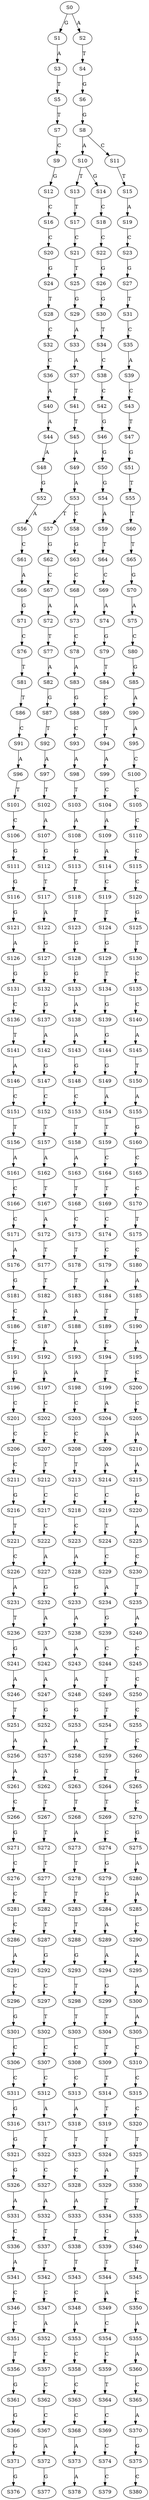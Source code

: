 strict digraph  {
	S0 -> S1 [ label = G ];
	S0 -> S2 [ label = A ];
	S1 -> S3 [ label = A ];
	S2 -> S4 [ label = T ];
	S3 -> S5 [ label = T ];
	S4 -> S6 [ label = G ];
	S5 -> S7 [ label = T ];
	S6 -> S8 [ label = G ];
	S7 -> S9 [ label = C ];
	S8 -> S10 [ label = A ];
	S8 -> S11 [ label = C ];
	S9 -> S12 [ label = G ];
	S10 -> S13 [ label = T ];
	S10 -> S14 [ label = G ];
	S11 -> S15 [ label = T ];
	S12 -> S16 [ label = C ];
	S13 -> S17 [ label = T ];
	S14 -> S18 [ label = C ];
	S15 -> S19 [ label = A ];
	S16 -> S20 [ label = C ];
	S17 -> S21 [ label = C ];
	S18 -> S22 [ label = C ];
	S19 -> S23 [ label = C ];
	S20 -> S24 [ label = G ];
	S21 -> S25 [ label = T ];
	S22 -> S26 [ label = G ];
	S23 -> S27 [ label = G ];
	S24 -> S28 [ label = T ];
	S25 -> S29 [ label = G ];
	S26 -> S30 [ label = G ];
	S27 -> S31 [ label = T ];
	S28 -> S32 [ label = C ];
	S29 -> S33 [ label = A ];
	S30 -> S34 [ label = T ];
	S31 -> S35 [ label = C ];
	S32 -> S36 [ label = C ];
	S33 -> S37 [ label = A ];
	S34 -> S38 [ label = C ];
	S35 -> S39 [ label = A ];
	S36 -> S40 [ label = A ];
	S37 -> S41 [ label = T ];
	S38 -> S42 [ label = C ];
	S39 -> S43 [ label = C ];
	S40 -> S44 [ label = A ];
	S41 -> S45 [ label = T ];
	S42 -> S46 [ label = G ];
	S43 -> S47 [ label = T ];
	S44 -> S48 [ label = A ];
	S45 -> S49 [ label = A ];
	S46 -> S50 [ label = G ];
	S47 -> S51 [ label = G ];
	S48 -> S52 [ label = G ];
	S49 -> S53 [ label = A ];
	S50 -> S54 [ label = G ];
	S51 -> S55 [ label = T ];
	S52 -> S56 [ label = A ];
	S53 -> S57 [ label = T ];
	S53 -> S58 [ label = C ];
	S54 -> S59 [ label = A ];
	S55 -> S60 [ label = T ];
	S56 -> S61 [ label = C ];
	S57 -> S62 [ label = G ];
	S58 -> S63 [ label = G ];
	S59 -> S64 [ label = T ];
	S60 -> S65 [ label = T ];
	S61 -> S66 [ label = A ];
	S62 -> S67 [ label = C ];
	S63 -> S68 [ label = C ];
	S64 -> S69 [ label = C ];
	S65 -> S70 [ label = G ];
	S66 -> S71 [ label = G ];
	S67 -> S72 [ label = A ];
	S68 -> S73 [ label = A ];
	S69 -> S74 [ label = A ];
	S70 -> S75 [ label = A ];
	S71 -> S76 [ label = C ];
	S72 -> S77 [ label = T ];
	S73 -> S78 [ label = C ];
	S74 -> S79 [ label = G ];
	S75 -> S80 [ label = C ];
	S76 -> S81 [ label = T ];
	S77 -> S82 [ label = A ];
	S78 -> S83 [ label = A ];
	S79 -> S84 [ label = T ];
	S80 -> S85 [ label = G ];
	S81 -> S86 [ label = T ];
	S82 -> S87 [ label = G ];
	S83 -> S88 [ label = G ];
	S84 -> S89 [ label = C ];
	S85 -> S90 [ label = A ];
	S86 -> S91 [ label = C ];
	S87 -> S92 [ label = T ];
	S88 -> S93 [ label = C ];
	S89 -> S94 [ label = T ];
	S90 -> S95 [ label = A ];
	S91 -> S96 [ label = A ];
	S92 -> S97 [ label = A ];
	S93 -> S98 [ label = A ];
	S94 -> S99 [ label = A ];
	S95 -> S100 [ label = C ];
	S96 -> S101 [ label = T ];
	S97 -> S102 [ label = T ];
	S98 -> S103 [ label = T ];
	S99 -> S104 [ label = C ];
	S100 -> S105 [ label = C ];
	S101 -> S106 [ label = C ];
	S102 -> S107 [ label = A ];
	S103 -> S108 [ label = A ];
	S104 -> S109 [ label = A ];
	S105 -> S110 [ label = C ];
	S106 -> S111 [ label = G ];
	S107 -> S112 [ label = G ];
	S108 -> S113 [ label = G ];
	S109 -> S114 [ label = A ];
	S110 -> S115 [ label = C ];
	S111 -> S116 [ label = G ];
	S112 -> S117 [ label = T ];
	S113 -> S118 [ label = T ];
	S114 -> S119 [ label = C ];
	S115 -> S120 [ label = C ];
	S116 -> S121 [ label = G ];
	S117 -> S122 [ label = A ];
	S118 -> S123 [ label = T ];
	S119 -> S124 [ label = T ];
	S120 -> S125 [ label = G ];
	S121 -> S126 [ label = A ];
	S122 -> S127 [ label = G ];
	S123 -> S128 [ label = G ];
	S124 -> S129 [ label = G ];
	S125 -> S130 [ label = T ];
	S126 -> S131 [ label = G ];
	S127 -> S132 [ label = G ];
	S128 -> S133 [ label = G ];
	S129 -> S134 [ label = T ];
	S130 -> S135 [ label = C ];
	S131 -> S136 [ label = C ];
	S132 -> S137 [ label = G ];
	S133 -> S138 [ label = A ];
	S134 -> S139 [ label = G ];
	S135 -> S140 [ label = C ];
	S136 -> S141 [ label = T ];
	S137 -> S142 [ label = A ];
	S138 -> S143 [ label = A ];
	S139 -> S144 [ label = G ];
	S140 -> S145 [ label = A ];
	S141 -> S146 [ label = A ];
	S142 -> S147 [ label = G ];
	S143 -> S148 [ label = G ];
	S144 -> S149 [ label = G ];
	S145 -> S150 [ label = T ];
	S146 -> S151 [ label = C ];
	S147 -> S152 [ label = C ];
	S148 -> S153 [ label = C ];
	S149 -> S154 [ label = A ];
	S150 -> S155 [ label = A ];
	S151 -> S156 [ label = T ];
	S152 -> S157 [ label = T ];
	S153 -> S158 [ label = T ];
	S154 -> S159 [ label = T ];
	S155 -> S160 [ label = G ];
	S156 -> S161 [ label = A ];
	S157 -> S162 [ label = A ];
	S158 -> S163 [ label = A ];
	S159 -> S164 [ label = C ];
	S160 -> S165 [ label = C ];
	S161 -> S166 [ label = C ];
	S162 -> S167 [ label = T ];
	S163 -> S168 [ label = T ];
	S164 -> S169 [ label = T ];
	S165 -> S170 [ label = C ];
	S166 -> S171 [ label = C ];
	S167 -> S172 [ label = A ];
	S168 -> S173 [ label = C ];
	S169 -> S174 [ label = C ];
	S170 -> S175 [ label = T ];
	S171 -> S176 [ label = A ];
	S172 -> S177 [ label = T ];
	S173 -> S178 [ label = T ];
	S174 -> S179 [ label = C ];
	S175 -> S180 [ label = C ];
	S176 -> S181 [ label = G ];
	S177 -> S182 [ label = T ];
	S178 -> S183 [ label = T ];
	S179 -> S184 [ label = A ];
	S180 -> S185 [ label = A ];
	S181 -> S186 [ label = C ];
	S182 -> S187 [ label = A ];
	S183 -> S188 [ label = A ];
	S184 -> S189 [ label = T ];
	S185 -> S190 [ label = T ];
	S186 -> S191 [ label = C ];
	S187 -> S192 [ label = A ];
	S188 -> S193 [ label = A ];
	S189 -> S194 [ label = C ];
	S190 -> S195 [ label = A ];
	S191 -> S196 [ label = G ];
	S192 -> S197 [ label = A ];
	S193 -> S198 [ label = A ];
	S194 -> S199 [ label = T ];
	S195 -> S200 [ label = C ];
	S196 -> S201 [ label = C ];
	S197 -> S202 [ label = C ];
	S198 -> S203 [ label = C ];
	S199 -> S204 [ label = A ];
	S200 -> S205 [ label = C ];
	S201 -> S206 [ label = C ];
	S202 -> S207 [ label = C ];
	S203 -> S208 [ label = C ];
	S204 -> S209 [ label = A ];
	S205 -> S210 [ label = A ];
	S206 -> S211 [ label = C ];
	S207 -> S212 [ label = T ];
	S208 -> S213 [ label = T ];
	S209 -> S214 [ label = A ];
	S210 -> S215 [ label = A ];
	S211 -> S216 [ label = G ];
	S212 -> S217 [ label = C ];
	S213 -> S218 [ label = C ];
	S214 -> S219 [ label = C ];
	S215 -> S220 [ label = G ];
	S216 -> S221 [ label = T ];
	S217 -> S222 [ label = C ];
	S218 -> S223 [ label = C ];
	S219 -> S224 [ label = T ];
	S220 -> S225 [ label = A ];
	S221 -> S226 [ label = C ];
	S222 -> S227 [ label = A ];
	S223 -> S228 [ label = A ];
	S224 -> S229 [ label = C ];
	S225 -> S230 [ label = C ];
	S226 -> S231 [ label = A ];
	S227 -> S232 [ label = G ];
	S228 -> S233 [ label = G ];
	S229 -> S234 [ label = A ];
	S230 -> S235 [ label = T ];
	S231 -> S236 [ label = T ];
	S232 -> S237 [ label = A ];
	S233 -> S238 [ label = A ];
	S234 -> S239 [ label = G ];
	S235 -> S240 [ label = A ];
	S236 -> S241 [ label = G ];
	S237 -> S242 [ label = A ];
	S238 -> S243 [ label = A ];
	S239 -> S244 [ label = C ];
	S240 -> S245 [ label = C ];
	S241 -> S246 [ label = A ];
	S242 -> S247 [ label = A ];
	S243 -> S248 [ label = A ];
	S244 -> S249 [ label = T ];
	S245 -> S250 [ label = C ];
	S246 -> S251 [ label = T ];
	S247 -> S252 [ label = G ];
	S248 -> S253 [ label = G ];
	S249 -> S254 [ label = T ];
	S250 -> S255 [ label = C ];
	S251 -> S256 [ label = A ];
	S252 -> S257 [ label = A ];
	S253 -> S258 [ label = A ];
	S254 -> S259 [ label = T ];
	S255 -> S260 [ label = C ];
	S256 -> S261 [ label = A ];
	S257 -> S262 [ label = A ];
	S258 -> S263 [ label = G ];
	S259 -> S264 [ label = T ];
	S260 -> S265 [ label = G ];
	S261 -> S266 [ label = C ];
	S262 -> S267 [ label = T ];
	S263 -> S268 [ label = T ];
	S264 -> S269 [ label = T ];
	S265 -> S270 [ label = C ];
	S266 -> S271 [ label = G ];
	S267 -> S272 [ label = T ];
	S268 -> S273 [ label = A ];
	S269 -> S274 [ label = C ];
	S270 -> S275 [ label = G ];
	S271 -> S276 [ label = C ];
	S272 -> S277 [ label = T ];
	S273 -> S278 [ label = T ];
	S274 -> S279 [ label = G ];
	S275 -> S280 [ label = A ];
	S276 -> S281 [ label = C ];
	S277 -> S282 [ label = T ];
	S278 -> S283 [ label = T ];
	S279 -> S284 [ label = G ];
	S280 -> S285 [ label = A ];
	S281 -> S286 [ label = C ];
	S282 -> S287 [ label = T ];
	S283 -> S288 [ label = T ];
	S284 -> S289 [ label = A ];
	S285 -> S290 [ label = C ];
	S286 -> S291 [ label = A ];
	S287 -> S292 [ label = G ];
	S288 -> S293 [ label = G ];
	S289 -> S294 [ label = A ];
	S290 -> S295 [ label = A ];
	S291 -> S296 [ label = C ];
	S292 -> S297 [ label = C ];
	S293 -> S298 [ label = T ];
	S294 -> S299 [ label = G ];
	S295 -> S300 [ label = A ];
	S296 -> S301 [ label = G ];
	S297 -> S302 [ label = T ];
	S298 -> S303 [ label = T ];
	S299 -> S304 [ label = T ];
	S300 -> S305 [ label = A ];
	S301 -> S306 [ label = C ];
	S302 -> S307 [ label = C ];
	S303 -> S308 [ label = C ];
	S304 -> S309 [ label = T ];
	S305 -> S310 [ label = C ];
	S306 -> S311 [ label = C ];
	S307 -> S312 [ label = C ];
	S308 -> S313 [ label = C ];
	S309 -> S314 [ label = T ];
	S310 -> S315 [ label = C ];
	S311 -> S316 [ label = G ];
	S312 -> S317 [ label = A ];
	S313 -> S318 [ label = A ];
	S314 -> S319 [ label = T ];
	S315 -> S320 [ label = C ];
	S316 -> S321 [ label = G ];
	S317 -> S322 [ label = T ];
	S318 -> S323 [ label = T ];
	S319 -> S324 [ label = T ];
	S320 -> S325 [ label = T ];
	S321 -> S326 [ label = G ];
	S322 -> S327 [ label = C ];
	S323 -> S328 [ label = C ];
	S324 -> S329 [ label = A ];
	S325 -> S330 [ label = T ];
	S326 -> S331 [ label = A ];
	S327 -> S332 [ label = A ];
	S328 -> S333 [ label = A ];
	S329 -> S334 [ label = T ];
	S330 -> S335 [ label = T ];
	S331 -> S336 [ label = C ];
	S332 -> S337 [ label = T ];
	S333 -> S338 [ label = T ];
	S334 -> S339 [ label = C ];
	S335 -> S340 [ label = A ];
	S336 -> S341 [ label = A ];
	S337 -> S342 [ label = T ];
	S338 -> S343 [ label = T ];
	S339 -> S344 [ label = T ];
	S340 -> S345 [ label = T ];
	S341 -> S346 [ label = C ];
	S342 -> S347 [ label = C ];
	S343 -> S348 [ label = C ];
	S344 -> S349 [ label = A ];
	S345 -> S350 [ label = C ];
	S346 -> S351 [ label = C ];
	S347 -> S352 [ label = A ];
	S348 -> S353 [ label = A ];
	S349 -> S354 [ label = C ];
	S350 -> S355 [ label = A ];
	S351 -> S356 [ label = T ];
	S352 -> S357 [ label = C ];
	S353 -> S358 [ label = C ];
	S354 -> S359 [ label = C ];
	S355 -> S360 [ label = A ];
	S356 -> S361 [ label = G ];
	S357 -> S362 [ label = C ];
	S358 -> S363 [ label = C ];
	S359 -> S364 [ label = T ];
	S360 -> S365 [ label = C ];
	S361 -> S366 [ label = G ];
	S362 -> S367 [ label = C ];
	S363 -> S368 [ label = C ];
	S364 -> S369 [ label = C ];
	S365 -> S370 [ label = A ];
	S366 -> S371 [ label = G ];
	S367 -> S372 [ label = A ];
	S368 -> S373 [ label = A ];
	S369 -> S374 [ label = C ];
	S370 -> S375 [ label = G ];
	S371 -> S376 [ label = G ];
	S372 -> S377 [ label = G ];
	S373 -> S378 [ label = A ];
	S374 -> S379 [ label = C ];
	S375 -> S380 [ label = C ];
}
